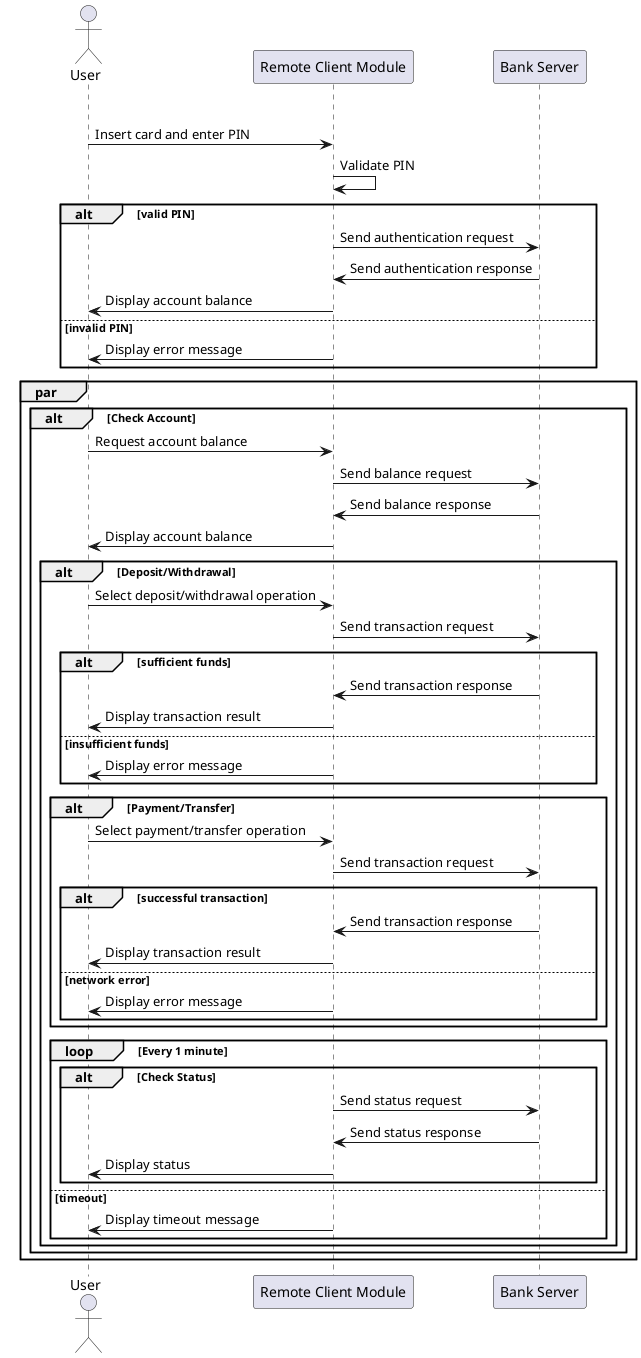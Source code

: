 @startuml 73
actor User as U
participant "Remote Client Module" as RCM
participant "Bank Server" as BS
alt Login
U -> RCM : Insert card and enter PIN
RCM -> RCM : Validate PIN
alt valid PIN
RCM -> BS : Send authentication request
BS -> RCM : Send authentication response
RCM -> U : Display account balance
else invalid PIN
RCM -> U : Display error message
end
par
alt Check Account
U -> RCM : Request account balance
RCM -> BS : Send balance request
BS -> RCM : Send balance response
RCM -> U : Display account balance
alt Deposit/Withdrawal
U -> RCM : Select deposit/withdrawal operation
RCM -> BS : Send transaction request
alt sufficient funds
BS -> RCM : Send transaction response
RCM -> U : Display transaction result
else insufficient funds
RCM -> U : Display error message
end
alt Payment/Transfer
U -> RCM : Select payment/transfer operation
RCM -> BS : Send transaction request
alt successful transaction
BS -> RCM : Send transaction response
RCM -> U : Display transaction result
else network error
RCM -> U : Display error message
end
end
loop Every 1 minute
alt Check Status

RCM -> BS : Send status request
BS -> RCM : Send status response
RCM -> U : Display status
end
else timeout
RCM -> U : Display timeout message
end
end
end
end
@enduml
